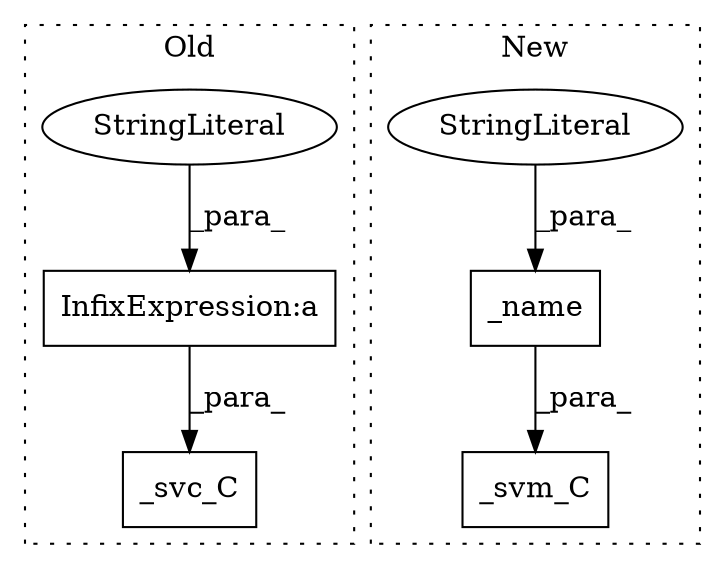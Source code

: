 digraph G {
subgraph cluster0 {
1 [label="_svc_C" a="32" s="5065,5088" l="7,1" shape="box"];
3 [label="InfixExpression:a" a="27" s="5076" l="3" shape="box"];
6 [label="StringLiteral" a="45" s="5079" l="9" shape="ellipse"];
label = "Old";
style="dotted";
}
subgraph cluster1 {
2 [label="_name" a="32" s="7737,7746" l="6,1" shape="box"];
4 [label="_svm_C" a="32" s="7730,7747" l="7,1" shape="box"];
5 [label="StringLiteral" a="45" s="7743" l="3" shape="ellipse"];
label = "New";
style="dotted";
}
2 -> 4 [label="_para_"];
3 -> 1 [label="_para_"];
5 -> 2 [label="_para_"];
6 -> 3 [label="_para_"];
}